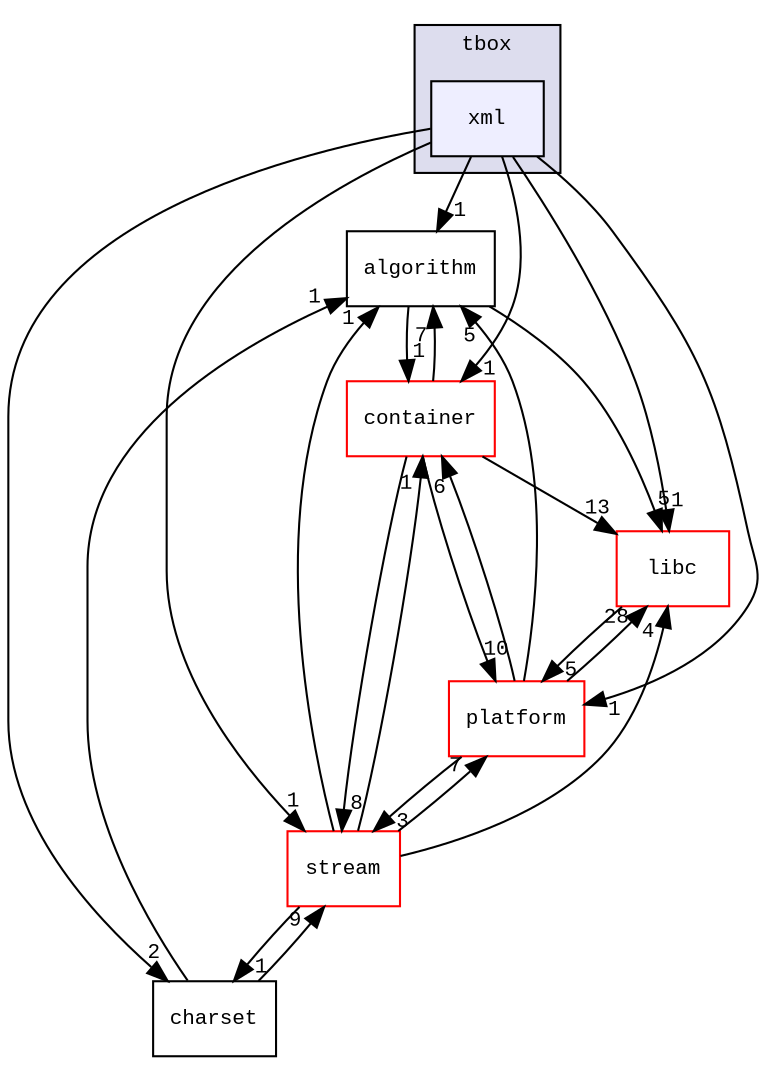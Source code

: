 digraph "src/tbox/xml" {
  compound=true
  node [ fontsize="10", fontname="CourierNew"];
  edge [ labelfontsize="10", labelfontname="CourierNew"];
  subgraph clusterdir_74c89af92d2f666610693d1f60c4bc85 {
    graph [ bgcolor="#ddddee", pencolor="black", label="tbox" fontname="CourierNew", fontsize="10", URL="dir_74c89af92d2f666610693d1f60c4bc85.html"]
  dir_a5d6ccac0815b9c54ca8e1a720148b38 [shape=box, label="xml", style="filled", fillcolor="#eeeeff", pencolor="black", URL="dir_a5d6ccac0815b9c54ca8e1a720148b38.html"];
  }
  dir_ac11f784b81667e62f917778dae2d743 [shape=box label="algorithm" URL="dir_ac11f784b81667e62f917778dae2d743.html"];
  dir_895e2f62803e10f0845db2d9f139817c [shape=box label="container" fillcolor="white" style="filled" color="red" URL="dir_895e2f62803e10f0845db2d9f139817c.html"];
  dir_5ac60ffd987a807928934811b2e67510 [shape=box label="charset" URL="dir_5ac60ffd987a807928934811b2e67510.html"];
  dir_3d9333e940592ee9d1dd6e9562262a64 [shape=box label="platform" fillcolor="white" style="filled" color="red" URL="dir_3d9333e940592ee9d1dd6e9562262a64.html"];
  dir_097050573d8d31c571800575b2db96e7 [shape=box label="stream" fillcolor="white" style="filled" color="red" URL="dir_097050573d8d31c571800575b2db96e7.html"];
  dir_77f7a305e421ad7115258f9647362748 [shape=box label="libc" fillcolor="white" style="filled" color="red" URL="dir_77f7a305e421ad7115258f9647362748.html"];
  dir_a5d6ccac0815b9c54ca8e1a720148b38->dir_ac11f784b81667e62f917778dae2d743 [headlabel="1", labeldistance=1.5 headhref="dir_000067_000002.html"];
  dir_a5d6ccac0815b9c54ca8e1a720148b38->dir_895e2f62803e10f0845db2d9f139817c [headlabel="1", labeldistance=1.5 headhref="dir_000067_000006.html"];
  dir_a5d6ccac0815b9c54ca8e1a720148b38->dir_5ac60ffd987a807928934811b2e67510 [headlabel="2", labeldistance=1.5 headhref="dir_000067_000005.html"];
  dir_a5d6ccac0815b9c54ca8e1a720148b38->dir_3d9333e940592ee9d1dd6e9562262a64 [headlabel="1", labeldistance=1.5 headhref="dir_000067_000035.html"];
  dir_a5d6ccac0815b9c54ca8e1a720148b38->dir_097050573d8d31c571800575b2db96e7 [headlabel="1", labeldistance=1.5 headhref="dir_000067_000055.html"];
  dir_a5d6ccac0815b9c54ca8e1a720148b38->dir_77f7a305e421ad7115258f9647362748 [headlabel="1", labeldistance=1.5 headhref="dir_000067_000011.html"];
  dir_ac11f784b81667e62f917778dae2d743->dir_895e2f62803e10f0845db2d9f139817c [headlabel="1", labeldistance=1.5 headhref="dir_000002_000006.html"];
  dir_ac11f784b81667e62f917778dae2d743->dir_77f7a305e421ad7115258f9647362748 [headlabel="5", labeldistance=1.5 headhref="dir_000002_000011.html"];
  dir_895e2f62803e10f0845db2d9f139817c->dir_ac11f784b81667e62f917778dae2d743 [headlabel="7", labeldistance=1.5 headhref="dir_000006_000002.html"];
  dir_895e2f62803e10f0845db2d9f139817c->dir_3d9333e940592ee9d1dd6e9562262a64 [headlabel="10", labeldistance=1.5 headhref="dir_000006_000035.html"];
  dir_895e2f62803e10f0845db2d9f139817c->dir_097050573d8d31c571800575b2db96e7 [headlabel="8", labeldistance=1.5 headhref="dir_000006_000055.html"];
  dir_895e2f62803e10f0845db2d9f139817c->dir_77f7a305e421ad7115258f9647362748 [headlabel="13", labeldistance=1.5 headhref="dir_000006_000011.html"];
  dir_5ac60ffd987a807928934811b2e67510->dir_ac11f784b81667e62f917778dae2d743 [headlabel="1", labeldistance=1.5 headhref="dir_000005_000002.html"];
  dir_5ac60ffd987a807928934811b2e67510->dir_097050573d8d31c571800575b2db96e7 [headlabel="9", labeldistance=1.5 headhref="dir_000005_000055.html"];
  dir_3d9333e940592ee9d1dd6e9562262a64->dir_ac11f784b81667e62f917778dae2d743 [headlabel="5", labeldistance=1.5 headhref="dir_000035_000002.html"];
  dir_3d9333e940592ee9d1dd6e9562262a64->dir_895e2f62803e10f0845db2d9f139817c [headlabel="6", labeldistance=1.5 headhref="dir_000035_000006.html"];
  dir_3d9333e940592ee9d1dd6e9562262a64->dir_097050573d8d31c571800575b2db96e7 [headlabel="3", labeldistance=1.5 headhref="dir_000035_000055.html"];
  dir_3d9333e940592ee9d1dd6e9562262a64->dir_77f7a305e421ad7115258f9647362748 [headlabel="28", labeldistance=1.5 headhref="dir_000035_000011.html"];
  dir_097050573d8d31c571800575b2db96e7->dir_ac11f784b81667e62f917778dae2d743 [headlabel="1", labeldistance=1.5 headhref="dir_000055_000002.html"];
  dir_097050573d8d31c571800575b2db96e7->dir_895e2f62803e10f0845db2d9f139817c [headlabel="1", labeldistance=1.5 headhref="dir_000055_000006.html"];
  dir_097050573d8d31c571800575b2db96e7->dir_5ac60ffd987a807928934811b2e67510 [headlabel="1", labeldistance=1.5 headhref="dir_000055_000005.html"];
  dir_097050573d8d31c571800575b2db96e7->dir_3d9333e940592ee9d1dd6e9562262a64 [headlabel="7", labeldistance=1.5 headhref="dir_000055_000035.html"];
  dir_097050573d8d31c571800575b2db96e7->dir_77f7a305e421ad7115258f9647362748 [headlabel="4", labeldistance=1.5 headhref="dir_000055_000011.html"];
  dir_77f7a305e421ad7115258f9647362748->dir_3d9333e940592ee9d1dd6e9562262a64 [headlabel="5", labeldistance=1.5 headhref="dir_000011_000035.html"];
}
